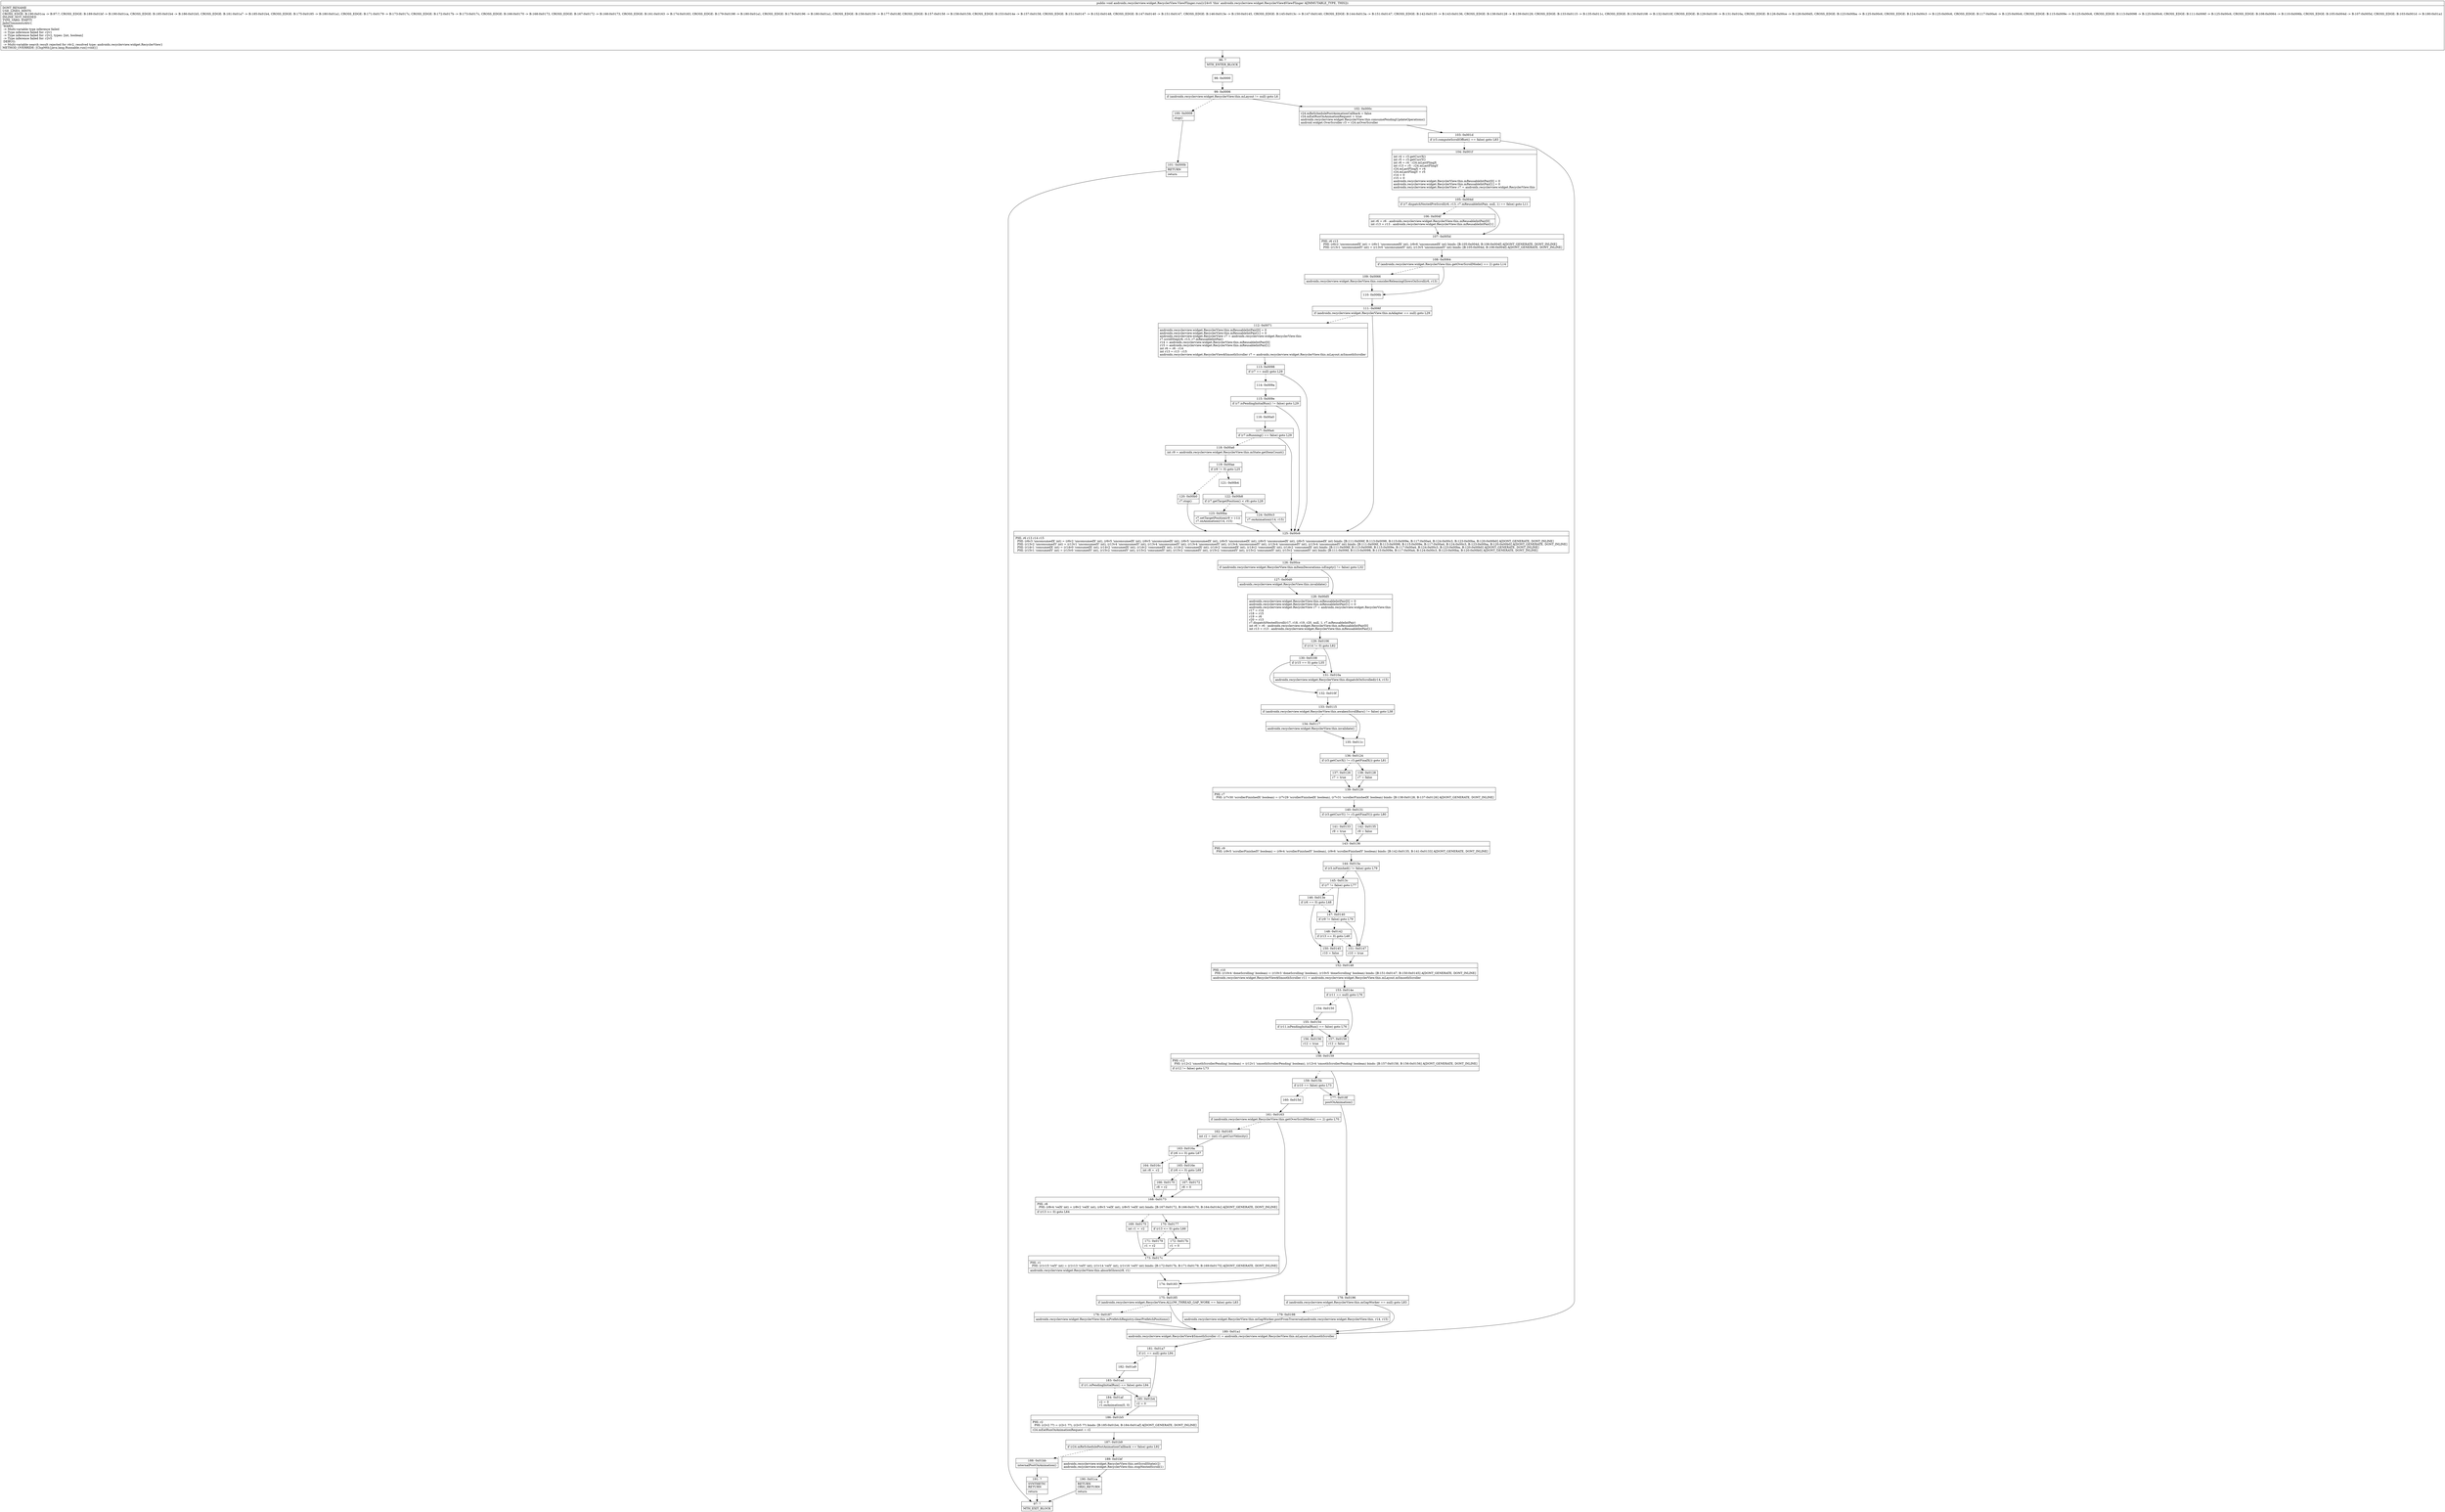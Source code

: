 digraph "CFG forandroidx.recyclerview.widget.RecyclerView.ViewFlinger.run()V" {
Node_96 [shape=record,label="{96\:\ ?|MTH_ENTER_BLOCK\l}"];
Node_98 [shape=record,label="{98\:\ 0x0000}"];
Node_99 [shape=record,label="{99\:\ 0x0006|if (androidx.recyclerview.widget.RecyclerView.this.mLayout != null) goto L6\l}"];
Node_100 [shape=record,label="{100\:\ 0x0008|stop()\l}"];
Node_101 [shape=record,label="{101\:\ 0x000b|RETURN\l|return\l}"];
Node_97 [shape=record,label="{97\:\ ?|MTH_EXIT_BLOCK\l}"];
Node_102 [shape=record,label="{102\:\ 0x000c|r24.mReSchedulePostAnimationCallback = false\lr24.mEatRunOnAnimationRequest = true\landroidx.recyclerview.widget.RecyclerView.this.consumePendingUpdateOperations()\landroid.widget.OverScroller r3 = r24.mOverScroller\l}"];
Node_103 [shape=record,label="{103\:\ 0x001d|if (r3.computeScrollOffset() == false) goto L83\l}"];
Node_104 [shape=record,label="{104\:\ 0x001f|int r4 = r3.getCurrX()\lint r5 = r3.getCurrY()\lint r6 = r4 \- r24.mLastFlingX\lint r13 = r5 \- r24.mLastFlingY\lr24.mLastFlingX = r4\lr24.mLastFlingY = r5\lr14 = 0\lr15 = 0\landroidx.recyclerview.widget.RecyclerView.this.mReusableIntPair[0] = 0\landroidx.recyclerview.widget.RecyclerView.this.mReusableIntPair[1] = 0\landroidx.recyclerview.widget.RecyclerView r7 = androidx.recyclerview.widget.RecyclerView.this\l}"];
Node_105 [shape=record,label="{105\:\ 0x004d|if (r7.dispatchNestedPreScroll(r6, r13, r7.mReusableIntPair, null, 1) == false) goto L11\l}"];
Node_106 [shape=record,label="{106\:\ 0x004f|int r6 = r6 \- androidx.recyclerview.widget.RecyclerView.this.mReusableIntPair[0]\lint r13 = r13 \- androidx.recyclerview.widget.RecyclerView.this.mReusableIntPair[1]\l}"];
Node_107 [shape=record,label="{107\:\ 0x005d|PHI: r6 r13 \l  PHI: (r6v2 'unconsumedX' int) = (r6v1 'unconsumedX' int), (r6v6 'unconsumedX' int) binds: [B:105:0x004d, B:106:0x004f] A[DONT_GENERATE, DONT_INLINE]\l  PHI: (r13v1 'unconsumedY' int) = (r13v0 'unconsumedY' int), (r13v5 'unconsumedY' int) binds: [B:105:0x004d, B:106:0x004f] A[DONT_GENERATE, DONT_INLINE]\l}"];
Node_108 [shape=record,label="{108\:\ 0x0064|if (androidx.recyclerview.widget.RecyclerView.this.getOverScrollMode() == 2) goto L14\l}"];
Node_109 [shape=record,label="{109\:\ 0x0066|androidx.recyclerview.widget.RecyclerView.this.considerReleasingGlowsOnScroll(r6, r13)\l}"];
Node_110 [shape=record,label="{110\:\ 0x006b}"];
Node_111 [shape=record,label="{111\:\ 0x006f|if (androidx.recyclerview.widget.RecyclerView.this.mAdapter == null) goto L29\l}"];
Node_112 [shape=record,label="{112\:\ 0x0071|androidx.recyclerview.widget.RecyclerView.this.mReusableIntPair[0] = 0\landroidx.recyclerview.widget.RecyclerView.this.mReusableIntPair[1] = 0\landroidx.recyclerview.widget.RecyclerView r7 = androidx.recyclerview.widget.RecyclerView.this\lr7.scrollStep(r6, r13, r7.mReusableIntPair)\lr14 = androidx.recyclerview.widget.RecyclerView.this.mReusableIntPair[0]\lr15 = androidx.recyclerview.widget.RecyclerView.this.mReusableIntPair[1]\lint r6 = r6 \- r14\lint r13 = r13 \- r15\landroidx.recyclerview.widget.RecyclerView$SmoothScroller r7 = androidx.recyclerview.widget.RecyclerView.this.mLayout.mSmoothScroller\l}"];
Node_113 [shape=record,label="{113\:\ 0x0098|if (r7 == null) goto L29\l}"];
Node_114 [shape=record,label="{114\:\ 0x009a}"];
Node_115 [shape=record,label="{115\:\ 0x009e|if (r7.isPendingInitialRun() != false) goto L29\l}"];
Node_116 [shape=record,label="{116\:\ 0x00a0}"];
Node_117 [shape=record,label="{117\:\ 0x00a4|if (r7.isRunning() == false) goto L29\l}"];
Node_118 [shape=record,label="{118\:\ 0x00a6|int r9 = androidx.recyclerview.widget.RecyclerView.this.mState.getItemCount()\l}"];
Node_119 [shape=record,label="{119\:\ 0x00ae|if (r9 != 0) goto L25\l}"];
Node_120 [shape=record,label="{120\:\ 0x00b0|r7.stop()\l}"];
Node_121 [shape=record,label="{121\:\ 0x00b4}"];
Node_122 [shape=record,label="{122\:\ 0x00b8|if (r7.getTargetPosition() \< r9) goto L28\l}"];
Node_123 [shape=record,label="{123\:\ 0x00ba|r7.setTargetPosition(r9 + (\-1))\lr7.onAnimation(r14, r15)\l}"];
Node_124 [shape=record,label="{124\:\ 0x00c3|r7.onAnimation(r14, r15)\l}"];
Node_125 [shape=record,label="{125\:\ 0x00c6|PHI: r6 r13 r14 r15 \l  PHI: (r6v3 'unconsumedX' int) = (r6v2 'unconsumedX' int), (r6v5 'unconsumedX' int), (r6v5 'unconsumedX' int), (r6v5 'unconsumedX' int), (r6v5 'unconsumedX' int), (r6v5 'unconsumedX' int), (r6v5 'unconsumedX' int) binds: [B:111:0x006f, B:113:0x0098, B:115:0x009e, B:117:0x00a4, B:124:0x00c3, B:123:0x00ba, B:120:0x00b0] A[DONT_GENERATE, DONT_INLINE]\l  PHI: (r13v2 'unconsumedY' int) = (r13v1 'unconsumedY' int), (r13v4 'unconsumedY' int), (r13v4 'unconsumedY' int), (r13v4 'unconsumedY' int), (r13v4 'unconsumedY' int), (r13v4 'unconsumedY' int), (r13v4 'unconsumedY' int) binds: [B:111:0x006f, B:113:0x0098, B:115:0x009e, B:117:0x00a4, B:124:0x00c3, B:123:0x00ba, B:120:0x00b0] A[DONT_GENERATE, DONT_INLINE]\l  PHI: (r14v1 'consumedX' int) = (r14v0 'consumedX' int), (r14v2 'consumedX' int), (r14v2 'consumedX' int), (r14v2 'consumedX' int), (r14v2 'consumedX' int), (r14v2 'consumedX' int), (r14v2 'consumedX' int) binds: [B:111:0x006f, B:113:0x0098, B:115:0x009e, B:117:0x00a4, B:124:0x00c3, B:123:0x00ba, B:120:0x00b0] A[DONT_GENERATE, DONT_INLINE]\l  PHI: (r15v1 'consumedY' int) = (r15v0 'consumedY' int), (r15v2 'consumedY' int), (r15v2 'consumedY' int), (r15v2 'consumedY' int), (r15v2 'consumedY' int), (r15v2 'consumedY' int), (r15v2 'consumedY' int) binds: [B:111:0x006f, B:113:0x0098, B:115:0x009e, B:117:0x00a4, B:124:0x00c3, B:123:0x00ba, B:120:0x00b0] A[DONT_GENERATE, DONT_INLINE]\l}"];
Node_126 [shape=record,label="{126\:\ 0x00ce|if (androidx.recyclerview.widget.RecyclerView.this.mItemDecorations.isEmpty() != false) goto L32\l}"];
Node_127 [shape=record,label="{127\:\ 0x00d0|androidx.recyclerview.widget.RecyclerView.this.invalidate()\l}"];
Node_128 [shape=record,label="{128\:\ 0x00d5|androidx.recyclerview.widget.RecyclerView.this.mReusableIntPair[0] = 0\landroidx.recyclerview.widget.RecyclerView.this.mReusableIntPair[1] = 0\landroidx.recyclerview.widget.RecyclerView r7 = androidx.recyclerview.widget.RecyclerView.this\lr17 = r14\lr18 = r15\lr19 = r6\lr20 = r13\lr7.dispatchNestedScroll(r17, r18, r19, r20, null, 1, r7.mReusableIntPair)\lint r6 = r6 \- androidx.recyclerview.widget.RecyclerView.this.mReusableIntPair[0]\lint r13 = r13 \- androidx.recyclerview.widget.RecyclerView.this.mReusableIntPair[1]\l}"];
Node_129 [shape=record,label="{129\:\ 0x0106|if (r14 != 0) goto L82\l}"];
Node_130 [shape=record,label="{130\:\ 0x0108|if (r15 == 0) goto L35\l}"];
Node_132 [shape=record,label="{132\:\ 0x010f}"];
Node_133 [shape=record,label="{133\:\ 0x0115|if (androidx.recyclerview.widget.RecyclerView.this.awakenScrollBars() != false) goto L38\l}"];
Node_134 [shape=record,label="{134\:\ 0x0117|androidx.recyclerview.widget.RecyclerView.this.invalidate()\l}"];
Node_135 [shape=record,label="{135\:\ 0x011c}"];
Node_136 [shape=record,label="{136\:\ 0x0124|if (r3.getCurrX() != r3.getFinalX()) goto L81\l}"];
Node_137 [shape=record,label="{137\:\ 0x0126|r7 = true\l}"];
Node_139 [shape=record,label="{139\:\ 0x0129|PHI: r7 \l  PHI: (r7v30 'scrollerFinishedX' boolean) = (r7v29 'scrollerFinishedX' boolean), (r7v31 'scrollerFinishedX' boolean) binds: [B:138:0x0128, B:137:0x0126] A[DONT_GENERATE, DONT_INLINE]\l}"];
Node_140 [shape=record,label="{140\:\ 0x0131|if (r3.getCurrY() != r3.getFinalY()) goto L80\l}"];
Node_141 [shape=record,label="{141\:\ 0x0133|r9 = true\l}"];
Node_143 [shape=record,label="{143\:\ 0x0136|PHI: r9 \l  PHI: (r9v5 'scrollerFinishedY' boolean) = (r9v4 'scrollerFinishedY' boolean), (r9v6 'scrollerFinishedY' boolean) binds: [B:142:0x0135, B:141:0x0133] A[DONT_GENERATE, DONT_INLINE]\l}"];
Node_144 [shape=record,label="{144\:\ 0x013a|if (r3.isFinished() != false) goto L79\l}"];
Node_145 [shape=record,label="{145\:\ 0x013c|if (r7 != false) goto L77\l}"];
Node_146 [shape=record,label="{146\:\ 0x013e|if (r6 == 0) goto L48\l}"];
Node_150 [shape=record,label="{150\:\ 0x0145|r10 = false\l}"];
Node_152 [shape=record,label="{152\:\ 0x0148|PHI: r10 \l  PHI: (r10v4 'doneScrolling' boolean) = (r10v3 'doneScrolling' boolean), (r10v5 'doneScrolling' boolean) binds: [B:151:0x0147, B:150:0x0145] A[DONT_GENERATE, DONT_INLINE]\l|androidx.recyclerview.widget.RecyclerView$SmoothScroller r11 = androidx.recyclerview.widget.RecyclerView.this.mLayout.mSmoothScroller\l}"];
Node_153 [shape=record,label="{153\:\ 0x014e|if (r11 == null) goto L76\l}"];
Node_154 [shape=record,label="{154\:\ 0x0150}"];
Node_155 [shape=record,label="{155\:\ 0x0154|if (r11.isPendingInitialRun() == false) goto L76\l}"];
Node_156 [shape=record,label="{156\:\ 0x0156|r12 = true\l}"];
Node_158 [shape=record,label="{158\:\ 0x0159|PHI: r12 \l  PHI: (r12v2 'smoothScrollerPending' boolean) = (r12v1 'smoothScrollerPending' boolean), (r12v4 'smoothScrollerPending' boolean) binds: [B:157:0x0158, B:156:0x0156] A[DONT_GENERATE, DONT_INLINE]\l|if (r12 != false) goto L73\l}"];
Node_159 [shape=record,label="{159\:\ 0x015b|if (r10 == false) goto L73\l}"];
Node_160 [shape=record,label="{160\:\ 0x015d}"];
Node_161 [shape=record,label="{161\:\ 0x0163|if (androidx.recyclerview.widget.RecyclerView.this.getOverScrollMode() == 2) goto L70\l}"];
Node_162 [shape=record,label="{162\:\ 0x0165|int r2 = (int) r3.getCurrVelocity()\l}"];
Node_163 [shape=record,label="{163\:\ 0x016a|if (r6 \>= 0) goto L67\l}"];
Node_164 [shape=record,label="{164\:\ 0x016c|int r8 = \-r2\l}"];
Node_168 [shape=record,label="{168\:\ 0x0173|PHI: r8 \l  PHI: (r8v4 'velX' int) = (r8v2 'velX' int), (r8v3 'velX' int), (r8v5 'velX' int) binds: [B:167:0x0172, B:166:0x0170, B:164:0x016c] A[DONT_GENERATE, DONT_INLINE]\l|if (r13 \>= 0) goto L64\l}"];
Node_169 [shape=record,label="{169\:\ 0x0175|int r1 = \-r2\l}"];
Node_173 [shape=record,label="{173\:\ 0x017c|PHI: r1 \l  PHI: (r1v15 'velY' int) = (r1v13 'velY' int), (r1v14 'velY' int), (r1v16 'velY' int) binds: [B:172:0x017b, B:171:0x0179, B:169:0x0175] A[DONT_GENERATE, DONT_INLINE]\l|androidx.recyclerview.widget.RecyclerView.this.absorbGlows(r8, r1)\l}"];
Node_170 [shape=record,label="{170\:\ 0x0177|if (r13 \<= 0) goto L66\l}"];
Node_171 [shape=record,label="{171\:\ 0x0179|r1 = r2\l}"];
Node_172 [shape=record,label="{172\:\ 0x017b|r1 = 0\l}"];
Node_165 [shape=record,label="{165\:\ 0x016e|if (r6 \<= 0) goto L69\l}"];
Node_166 [shape=record,label="{166\:\ 0x0170|r8 = r2\l}"];
Node_167 [shape=record,label="{167\:\ 0x0172|r8 = 0\l}"];
Node_174 [shape=record,label="{174\:\ 0x0183}"];
Node_175 [shape=record,label="{175\:\ 0x0185|if (androidx.recyclerview.widget.RecyclerView.ALLOW_THREAD_GAP_WORK == false) goto L83\l}"];
Node_176 [shape=record,label="{176\:\ 0x0187|androidx.recyclerview.widget.RecyclerView.this.mPrefetchRegistry.clearPrefetchPositions()\l}"];
Node_177 [shape=record,label="{177\:\ 0x018f|postOnAnimation()\l}"];
Node_178 [shape=record,label="{178\:\ 0x0196|if (androidx.recyclerview.widget.RecyclerView.this.mGapWorker == null) goto L83\l}"];
Node_179 [shape=record,label="{179\:\ 0x0198|androidx.recyclerview.widget.RecyclerView.this.mGapWorker.postFromTraversal(androidx.recyclerview.widget.RecyclerView.this, r14, r15)\l}"];
Node_157 [shape=record,label="{157\:\ 0x0158|r12 = false\l}"];
Node_147 [shape=record,label="{147\:\ 0x0140|if (r9 != false) goto L79\l}"];
Node_148 [shape=record,label="{148\:\ 0x0142|if (r13 == 0) goto L48\l}"];
Node_151 [shape=record,label="{151\:\ 0x0147|r10 = true\l}"];
Node_142 [shape=record,label="{142\:\ 0x0135|r9 = false\l}"];
Node_138 [shape=record,label="{138\:\ 0x0128|r7 = false\l}"];
Node_131 [shape=record,label="{131\:\ 0x010a|androidx.recyclerview.widget.RecyclerView.this.dispatchOnScrolled(r14, r15)\l}"];
Node_180 [shape=record,label="{180\:\ 0x01a1|androidx.recyclerview.widget.RecyclerView$SmoothScroller r1 = androidx.recyclerview.widget.RecyclerView.this.mLayout.mSmoothScroller\l}"];
Node_181 [shape=record,label="{181\:\ 0x01a7|if (r1 == null) goto L94\l}"];
Node_182 [shape=record,label="{182\:\ 0x01a9}"];
Node_183 [shape=record,label="{183\:\ 0x01ad|if (r1.isPendingInitialRun() == false) goto L94\l}"];
Node_184 [shape=record,label="{184\:\ 0x01af|r2 = 0\lr1.onAnimation(0, 0)\l}"];
Node_186 [shape=record,label="{186\:\ 0x01b5|PHI: r2 \l  PHI: (r2v2 ??) = (r2v1 ??), (r2v5 ??) binds: [B:185:0x01b4, B:184:0x01af] A[DONT_GENERATE, DONT_INLINE]\l|r24.mEatRunOnAnimationRequest = r2\l}"];
Node_187 [shape=record,label="{187\:\ 0x01b9|if (r24.mReSchedulePostAnimationCallback == false) goto L92\l}"];
Node_188 [shape=record,label="{188\:\ 0x01bb|internalPostOnAnimation()\l}"];
Node_191 [shape=record,label="{191\:\ ?|SYNTHETIC\lRETURN\l|return\l}"];
Node_189 [shape=record,label="{189\:\ 0x01bf|androidx.recyclerview.widget.RecyclerView.this.setScrollState(r2)\landroidx.recyclerview.widget.RecyclerView.this.stopNestedScroll(1)\l}"];
Node_190 [shape=record,label="{190\:\ 0x01ca|RETURN\lORIG_RETURN\l|return\l}"];
Node_185 [shape=record,label="{185\:\ 0x01b4|r2 = 0\l}"];
MethodNode[shape=record,label="{public void androidx.recyclerview.widget.RecyclerView.ViewFlinger.run((r24v0 'this' androidx.recyclerview.widget.RecyclerView$ViewFlinger A[IMMUTABLE_TYPE, THIS]))  | DONT_RENAME\lUSE_LINES_HINTS\lCROSS_EDGE: B:190:0x01ca \-\> B:97:?, CROSS_EDGE: B:189:0x01bf \-\> B:190:0x01ca, CROSS_EDGE: B:185:0x01b4 \-\> B:186:0x01b5, CROSS_EDGE: B:181:0x01a7 \-\> B:185:0x01b4, CROSS_EDGE: B:175:0x0185 \-\> B:180:0x01a1, CROSS_EDGE: B:171:0x0179 \-\> B:173:0x017c, CROSS_EDGE: B:172:0x017b \-\> B:173:0x017c, CROSS_EDGE: B:166:0x0170 \-\> B:168:0x0173, CROSS_EDGE: B:167:0x0172 \-\> B:168:0x0173, CROSS_EDGE: B:161:0x0163 \-\> B:174:0x0183, CROSS_EDGE: B:179:0x0198 \-\> B:180:0x01a1, CROSS_EDGE: B:178:0x0196 \-\> B:180:0x01a1, CROSS_EDGE: B:158:0x0159 \-\> B:177:0x018f, CROSS_EDGE: B:157:0x0158 \-\> B:158:0x0159, CROSS_EDGE: B:153:0x014e \-\> B:157:0x0158, CROSS_EDGE: B:151:0x0147 \-\> B:152:0x0148, CROSS_EDGE: B:147:0x0140 \-\> B:151:0x0147, CROSS_EDGE: B:146:0x013e \-\> B:150:0x0145, CROSS_EDGE: B:145:0x013c \-\> B:147:0x0140, CROSS_EDGE: B:144:0x013a \-\> B:151:0x0147, CROSS_EDGE: B:142:0x0135 \-\> B:143:0x0136, CROSS_EDGE: B:138:0x0128 \-\> B:139:0x0129, CROSS_EDGE: B:133:0x0115 \-\> B:135:0x011c, CROSS_EDGE: B:130:0x0108 \-\> B:132:0x010f, CROSS_EDGE: B:129:0x0106 \-\> B:131:0x010a, CROSS_EDGE: B:126:0x00ce \-\> B:128:0x00d5, CROSS_EDGE: B:123:0x00ba \-\> B:125:0x00c6, CROSS_EDGE: B:124:0x00c3 \-\> B:125:0x00c6, CROSS_EDGE: B:117:0x00a4 \-\> B:125:0x00c6, CROSS_EDGE: B:115:0x009e \-\> B:125:0x00c6, CROSS_EDGE: B:113:0x0098 \-\> B:125:0x00c6, CROSS_EDGE: B:111:0x006f \-\> B:125:0x00c6, CROSS_EDGE: B:108:0x0064 \-\> B:110:0x006b, CROSS_EDGE: B:105:0x004d \-\> B:107:0x005d, CROSS_EDGE: B:103:0x001d \-\> B:180:0x01a1\lINLINE_NOT_NEEDED\lTYPE_VARS: EMPTY\lJadxCommentsAttr\{\l WARN: \l \-\> Multi\-variable type inference failed\l \-\> Type inference failed for: r2v1\l \-\> Type inference failed for: r2v2, types: [int, boolean]\l \-\> Type inference failed for: r2v5\l DEBUG: \l \-\> Multi\-variable search result rejected for r4v2, resolved type: androidx.recyclerview.widget.RecyclerView\}\lMETHOD_OVERRIDE: [ClspMth\{java.lang.Runnable.run():void\}]\l}"];
MethodNode -> Node_96;Node_96 -> Node_98;
Node_98 -> Node_99;
Node_99 -> Node_100[style=dashed];
Node_99 -> Node_102;
Node_100 -> Node_101;
Node_101 -> Node_97;
Node_102 -> Node_103;
Node_103 -> Node_104[style=dashed];
Node_103 -> Node_180;
Node_104 -> Node_105;
Node_105 -> Node_106[style=dashed];
Node_105 -> Node_107;
Node_106 -> Node_107;
Node_107 -> Node_108;
Node_108 -> Node_109[style=dashed];
Node_108 -> Node_110;
Node_109 -> Node_110;
Node_110 -> Node_111;
Node_111 -> Node_112[style=dashed];
Node_111 -> Node_125;
Node_112 -> Node_113;
Node_113 -> Node_114[style=dashed];
Node_113 -> Node_125;
Node_114 -> Node_115;
Node_115 -> Node_116[style=dashed];
Node_115 -> Node_125;
Node_116 -> Node_117;
Node_117 -> Node_118[style=dashed];
Node_117 -> Node_125;
Node_118 -> Node_119;
Node_119 -> Node_120[style=dashed];
Node_119 -> Node_121;
Node_120 -> Node_125;
Node_121 -> Node_122;
Node_122 -> Node_123[style=dashed];
Node_122 -> Node_124;
Node_123 -> Node_125;
Node_124 -> Node_125;
Node_125 -> Node_126;
Node_126 -> Node_127[style=dashed];
Node_126 -> Node_128;
Node_127 -> Node_128;
Node_128 -> Node_129;
Node_129 -> Node_130[style=dashed];
Node_129 -> Node_131;
Node_130 -> Node_131[style=dashed];
Node_130 -> Node_132;
Node_132 -> Node_133;
Node_133 -> Node_134[style=dashed];
Node_133 -> Node_135;
Node_134 -> Node_135;
Node_135 -> Node_136;
Node_136 -> Node_137[style=dashed];
Node_136 -> Node_138;
Node_137 -> Node_139;
Node_139 -> Node_140;
Node_140 -> Node_141[style=dashed];
Node_140 -> Node_142;
Node_141 -> Node_143;
Node_143 -> Node_144;
Node_144 -> Node_145[style=dashed];
Node_144 -> Node_151;
Node_145 -> Node_146[style=dashed];
Node_145 -> Node_147;
Node_146 -> Node_147[style=dashed];
Node_146 -> Node_150;
Node_150 -> Node_152;
Node_152 -> Node_153;
Node_153 -> Node_154[style=dashed];
Node_153 -> Node_157;
Node_154 -> Node_155;
Node_155 -> Node_156[style=dashed];
Node_155 -> Node_157;
Node_156 -> Node_158;
Node_158 -> Node_159[style=dashed];
Node_158 -> Node_177;
Node_159 -> Node_160[style=dashed];
Node_159 -> Node_177;
Node_160 -> Node_161;
Node_161 -> Node_162[style=dashed];
Node_161 -> Node_174;
Node_162 -> Node_163;
Node_163 -> Node_164[style=dashed];
Node_163 -> Node_165;
Node_164 -> Node_168;
Node_168 -> Node_169[style=dashed];
Node_168 -> Node_170;
Node_169 -> Node_173;
Node_173 -> Node_174;
Node_170 -> Node_171[style=dashed];
Node_170 -> Node_172;
Node_171 -> Node_173;
Node_172 -> Node_173;
Node_165 -> Node_166[style=dashed];
Node_165 -> Node_167;
Node_166 -> Node_168;
Node_167 -> Node_168;
Node_174 -> Node_175;
Node_175 -> Node_176[style=dashed];
Node_175 -> Node_180;
Node_176 -> Node_180;
Node_177 -> Node_178;
Node_178 -> Node_179[style=dashed];
Node_178 -> Node_180;
Node_179 -> Node_180;
Node_157 -> Node_158;
Node_147 -> Node_148[style=dashed];
Node_147 -> Node_151;
Node_148 -> Node_150;
Node_148 -> Node_151[style=dashed];
Node_151 -> Node_152;
Node_142 -> Node_143;
Node_138 -> Node_139;
Node_131 -> Node_132;
Node_180 -> Node_181;
Node_181 -> Node_182[style=dashed];
Node_181 -> Node_185;
Node_182 -> Node_183;
Node_183 -> Node_184[style=dashed];
Node_183 -> Node_185;
Node_184 -> Node_186;
Node_186 -> Node_187;
Node_187 -> Node_188[style=dashed];
Node_187 -> Node_189;
Node_188 -> Node_191;
Node_191 -> Node_97;
Node_189 -> Node_190;
Node_190 -> Node_97;
Node_185 -> Node_186;
}

